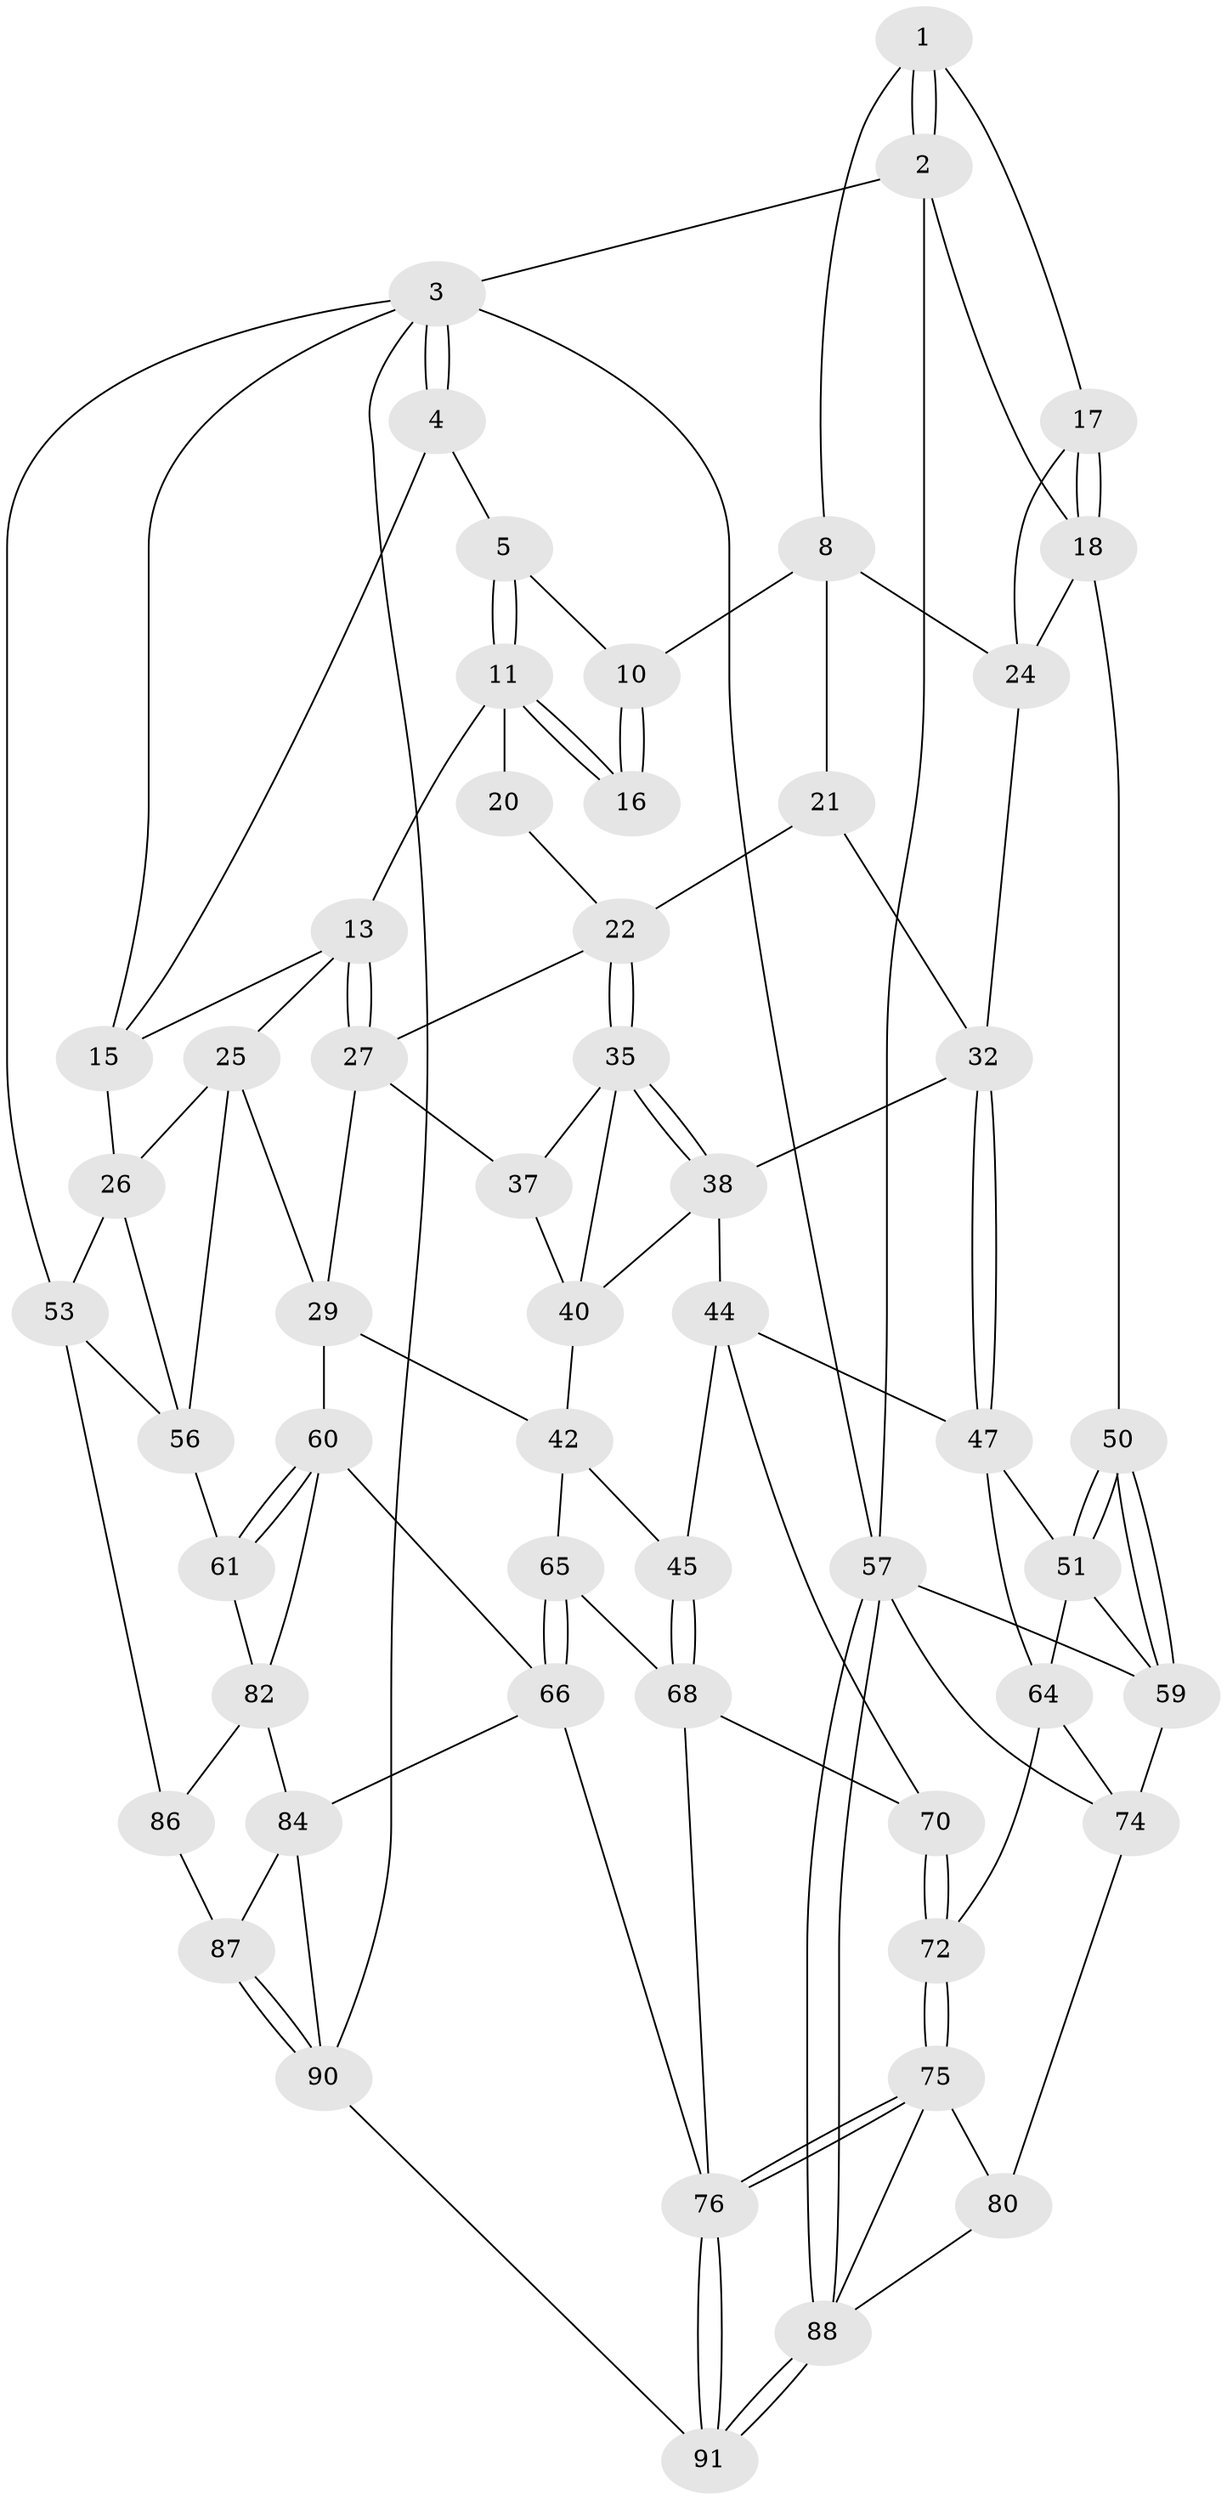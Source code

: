 // original degree distribution, {3: 0.03260869565217391, 5: 0.44565217391304346, 6: 0.2608695652173913, 4: 0.2608695652173913}
// Generated by graph-tools (version 1.1) at 2025/11/02/27/25 16:11:55]
// undirected, 55 vertices, 123 edges
graph export_dot {
graph [start="1"]
  node [color=gray90,style=filled];
  1 [pos="+0.767849917686661+0",super="+7"];
  2 [pos="+1+0"];
  3 [pos="+0+0",super="+55"];
  4 [pos="+0.2412151172490156+0"];
  5 [pos="+0.3591735767497902+0",super="+6"];
  8 [pos="+0.753175227329243+0.1651047206354299",super="+9"];
  10 [pos="+0.6318573005597877+0.06261883287509107"];
  11 [pos="+0.360991129782866+0",super="+12"];
  13 [pos="+0.3169120723927449+0.11633184446106101",super="+14"];
  15 [pos="+0.15571531269985628+0.08289443611023152",super="+19"];
  16 [pos="+0.6286579673943934+0.06340492123004857"];
  17 [pos="+0.9520875039421534+0.06097349806764608"];
  18 [pos="+1+0",super="+34"];
  20 [pos="+0.5179061863331377+0.10756282260071447"];
  21 [pos="+0.6512128830691596+0.24541933410534167"];
  22 [pos="+0.6197583813105396+0.2613015926582495",super="+23"];
  24 [pos="+0.8067249570980193+0.17633789824633",super="+31"];
  25 [pos="+0.10702878441935057+0.2355560276648756",super="+30"];
  26 [pos="+0+0.11437311419706914",super="+52"];
  27 [pos="+0.33391255618450333+0.26085717201242764",super="+28"];
  29 [pos="+0.30721529697021266+0.35401747920492754",super="+43"];
  32 [pos="+0.8195725342296528+0.38765604542390975",super="+33"];
  35 [pos="+0.6085654353772862+0.28258778904598936",super="+36"];
  37 [pos="+0.519268335027133+0.33497660671441176"];
  38 [pos="+0.6780577156916217+0.4247915291262729",super="+39"];
  40 [pos="+0.5945952932839805+0.41726900963691943",super="+41"];
  42 [pos="+0.45149778132199003+0.47029062363466345",super="+46"];
  44 [pos="+0.6309220520175359+0.5082058052507648",super="+49"];
  45 [pos="+0.5155350702992783+0.5114000943166883"];
  47 [pos="+0.8332755529332412+0.42469225697368873",super="+48"];
  50 [pos="+1+0.3929617316325035"];
  51 [pos="+0.8619458327085252+0.45701590630859",super="+63"];
  53 [pos="+0+0.6153870832701122",super="+54"];
  56 [pos="+0.2045426597464612+0.388907009719821",super="+62"];
  57 [pos="+1+1",super="+58"];
  59 [pos="+1+0.5728616133311678",super="+73"];
  60 [pos="+0.3167741106660369+0.44455168879913864",super="+67"];
  61 [pos="+0.07659531686407534+0.6787564529481884"];
  64 [pos="+0.7757170921735115+0.6328652294315922",super="+71"];
  65 [pos="+0.39421651415251713+0.6951138212150696"];
  66 [pos="+0.3549303734177944+0.7023194996665213",super="+78"];
  68 [pos="+0.4978253018102725+0.693393240647916",super="+69"];
  70 [pos="+0.5651817265267162+0.6815656924622147"];
  72 [pos="+0.698428076453028+0.7680823436067522"];
  74 [pos="+0.9052409844066625+0.752996863903489",super="+79"];
  75 [pos="+0.7070328636987948+0.9130853566441539",super="+81"];
  76 [pos="+0.6235227947719131+1",super="+77"];
  80 [pos="+0.9134928004425049+0.81346726478755"];
  82 [pos="+0.22390145143226414+0.7426625541660072",super="+83"];
  84 [pos="+0.33917273657840363+1",super="+85"];
  86 [pos="+0.1075536106273725+0.8936662206807957"];
  87 [pos="+0.11390657115727174+0.9087826814127936"];
  88 [pos="+1+1",super="+89"];
  90 [pos="+0.09709812721669829+1",super="+92"];
  91 [pos="+0.6105801343181192+1"];
  1 -- 2;
  1 -- 2;
  1 -- 8;
  1 -- 17;
  2 -- 3;
  2 -- 18;
  2 -- 57;
  3 -- 4;
  3 -- 4;
  3 -- 15;
  3 -- 57;
  3 -- 90;
  3 -- 53;
  4 -- 5;
  4 -- 15;
  5 -- 11;
  5 -- 11;
  5 -- 10;
  8 -- 24;
  8 -- 10;
  8 -- 21;
  10 -- 16;
  10 -- 16;
  11 -- 16;
  11 -- 16;
  11 -- 20;
  11 -- 13;
  13 -- 27;
  13 -- 27;
  13 -- 25;
  13 -- 15;
  15 -- 26;
  17 -- 18;
  17 -- 18;
  17 -- 24;
  18 -- 24;
  18 -- 50;
  20 -- 22;
  21 -- 22;
  21 -- 32;
  22 -- 35;
  22 -- 35;
  22 -- 27;
  24 -- 32;
  25 -- 26;
  25 -- 56;
  25 -- 29;
  26 -- 56;
  26 -- 53;
  27 -- 29;
  27 -- 37;
  29 -- 42;
  29 -- 60;
  32 -- 47;
  32 -- 47;
  32 -- 38;
  35 -- 38;
  35 -- 38;
  35 -- 40;
  35 -- 37;
  37 -- 40;
  38 -- 40;
  38 -- 44;
  40 -- 42;
  42 -- 65;
  42 -- 45;
  44 -- 45;
  44 -- 70;
  44 -- 47;
  45 -- 68;
  45 -- 68;
  47 -- 51;
  47 -- 64;
  50 -- 51;
  50 -- 51;
  50 -- 59;
  50 -- 59;
  51 -- 64;
  51 -- 59;
  53 -- 56;
  53 -- 86;
  56 -- 61;
  57 -- 88;
  57 -- 88;
  57 -- 59;
  57 -- 74;
  59 -- 74;
  60 -- 61;
  60 -- 61;
  60 -- 66;
  60 -- 82;
  61 -- 82;
  64 -- 74;
  64 -- 72;
  65 -- 66;
  65 -- 66;
  65 -- 68;
  66 -- 84;
  66 -- 76;
  68 -- 70;
  68 -- 76;
  70 -- 72;
  70 -- 72;
  72 -- 75;
  72 -- 75;
  74 -- 80;
  75 -- 76;
  75 -- 76;
  75 -- 80;
  75 -- 88;
  76 -- 91;
  76 -- 91;
  80 -- 88;
  82 -- 84;
  82 -- 86;
  84 -- 90;
  84 -- 87;
  86 -- 87;
  87 -- 90;
  87 -- 90;
  88 -- 91;
  88 -- 91;
  90 -- 91;
}
